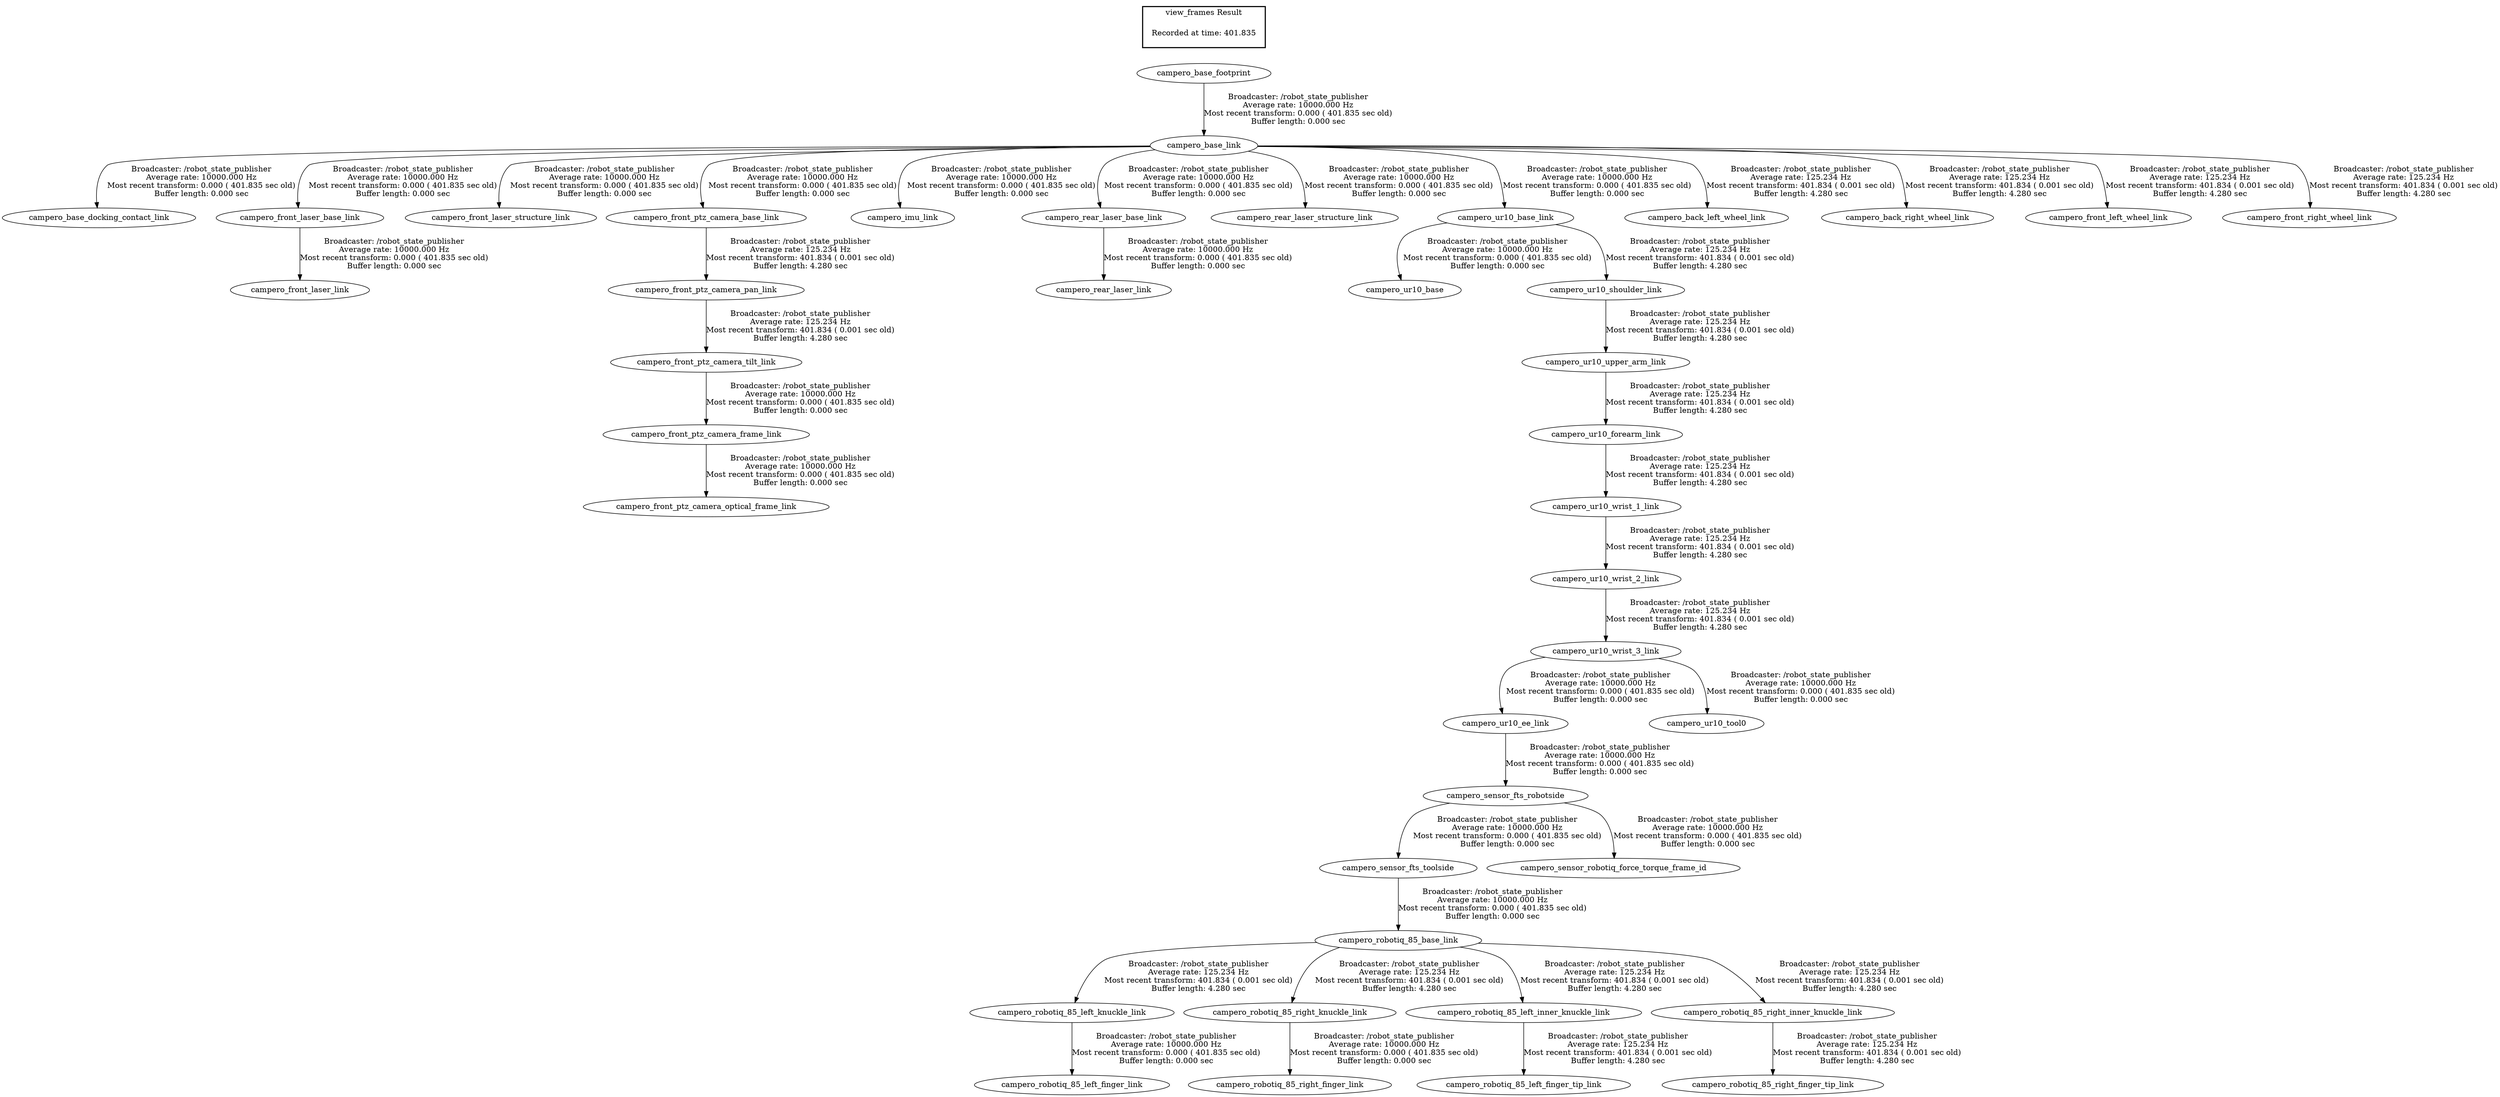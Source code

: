 digraph G {
"campero_base_link" -> "campero_base_docking_contact_link"[label="Broadcaster: /robot_state_publisher\nAverage rate: 10000.000 Hz\nMost recent transform: 0.000 ( 401.835 sec old)\nBuffer length: 0.000 sec\n"];
"campero_base_footprint" -> "campero_base_link"[label="Broadcaster: /robot_state_publisher\nAverage rate: 10000.000 Hz\nMost recent transform: 0.000 ( 401.835 sec old)\nBuffer length: 0.000 sec\n"];
"campero_base_link" -> "campero_front_laser_base_link"[label="Broadcaster: /robot_state_publisher\nAverage rate: 10000.000 Hz\nMost recent transform: 0.000 ( 401.835 sec old)\nBuffer length: 0.000 sec\n"];
"campero_front_laser_base_link" -> "campero_front_laser_link"[label="Broadcaster: /robot_state_publisher\nAverage rate: 10000.000 Hz\nMost recent transform: 0.000 ( 401.835 sec old)\nBuffer length: 0.000 sec\n"];
"campero_base_link" -> "campero_front_laser_structure_link"[label="Broadcaster: /robot_state_publisher\nAverage rate: 10000.000 Hz\nMost recent transform: 0.000 ( 401.835 sec old)\nBuffer length: 0.000 sec\n"];
"campero_front_ptz_camera_tilt_link" -> "campero_front_ptz_camera_frame_link"[label="Broadcaster: /robot_state_publisher\nAverage rate: 10000.000 Hz\nMost recent transform: 0.000 ( 401.835 sec old)\nBuffer length: 0.000 sec\n"];
"campero_front_ptz_camera_pan_link" -> "campero_front_ptz_camera_tilt_link"[label="Broadcaster: /robot_state_publisher\nAverage rate: 125.234 Hz\nMost recent transform: 401.834 ( 0.001 sec old)\nBuffer length: 4.280 sec\n"];
"campero_base_link" -> "campero_front_ptz_camera_base_link"[label="Broadcaster: /robot_state_publisher\nAverage rate: 10000.000 Hz\nMost recent transform: 0.000 ( 401.835 sec old)\nBuffer length: 0.000 sec\n"];
"campero_front_ptz_camera_frame_link" -> "campero_front_ptz_camera_optical_frame_link"[label="Broadcaster: /robot_state_publisher\nAverage rate: 10000.000 Hz\nMost recent transform: 0.000 ( 401.835 sec old)\nBuffer length: 0.000 sec\n"];
"campero_base_link" -> "campero_imu_link"[label="Broadcaster: /robot_state_publisher\nAverage rate: 10000.000 Hz\nMost recent transform: 0.000 ( 401.835 sec old)\nBuffer length: 0.000 sec\n"];
"campero_base_link" -> "campero_rear_laser_base_link"[label="Broadcaster: /robot_state_publisher\nAverage rate: 10000.000 Hz\nMost recent transform: 0.000 ( 401.835 sec old)\nBuffer length: 0.000 sec\n"];
"campero_rear_laser_base_link" -> "campero_rear_laser_link"[label="Broadcaster: /robot_state_publisher\nAverage rate: 10000.000 Hz\nMost recent transform: 0.000 ( 401.835 sec old)\nBuffer length: 0.000 sec\n"];
"campero_base_link" -> "campero_rear_laser_structure_link"[label="Broadcaster: /robot_state_publisher\nAverage rate: 10000.000 Hz\nMost recent transform: 0.000 ( 401.835 sec old)\nBuffer length: 0.000 sec\n"];
"campero_sensor_fts_toolside" -> "campero_robotiq_85_base_link"[label="Broadcaster: /robot_state_publisher\nAverage rate: 10000.000 Hz\nMost recent transform: 0.000 ( 401.835 sec old)\nBuffer length: 0.000 sec\n"];
"campero_sensor_fts_robotside" -> "campero_sensor_fts_toolside"[label="Broadcaster: /robot_state_publisher\nAverage rate: 10000.000 Hz\nMost recent transform: 0.000 ( 401.835 sec old)\nBuffer length: 0.000 sec\n"];
"campero_robotiq_85_left_knuckle_link" -> "campero_robotiq_85_left_finger_link"[label="Broadcaster: /robot_state_publisher\nAverage rate: 10000.000 Hz\nMost recent transform: 0.000 ( 401.835 sec old)\nBuffer length: 0.000 sec\n"];
"campero_robotiq_85_base_link" -> "campero_robotiq_85_left_knuckle_link"[label="Broadcaster: /robot_state_publisher\nAverage rate: 125.234 Hz\nMost recent transform: 401.834 ( 0.001 sec old)\nBuffer length: 4.280 sec\n"];
"campero_robotiq_85_right_knuckle_link" -> "campero_robotiq_85_right_finger_link"[label="Broadcaster: /robot_state_publisher\nAverage rate: 10000.000 Hz\nMost recent transform: 0.000 ( 401.835 sec old)\nBuffer length: 0.000 sec\n"];
"campero_robotiq_85_base_link" -> "campero_robotiq_85_right_knuckle_link"[label="Broadcaster: /robot_state_publisher\nAverage rate: 125.234 Hz\nMost recent transform: 401.834 ( 0.001 sec old)\nBuffer length: 4.280 sec\n"];
"campero_ur10_ee_link" -> "campero_sensor_fts_robotside"[label="Broadcaster: /robot_state_publisher\nAverage rate: 10000.000 Hz\nMost recent transform: 0.000 ( 401.835 sec old)\nBuffer length: 0.000 sec\n"];
"campero_ur10_wrist_3_link" -> "campero_ur10_ee_link"[label="Broadcaster: /robot_state_publisher\nAverage rate: 10000.000 Hz\nMost recent transform: 0.000 ( 401.835 sec old)\nBuffer length: 0.000 sec\n"];
"campero_sensor_fts_robotside" -> "campero_sensor_robotiq_force_torque_frame_id"[label="Broadcaster: /robot_state_publisher\nAverage rate: 10000.000 Hz\nMost recent transform: 0.000 ( 401.835 sec old)\nBuffer length: 0.000 sec\n"];
"campero_base_link" -> "campero_ur10_base_link"[label="Broadcaster: /robot_state_publisher\nAverage rate: 10000.000 Hz\nMost recent transform: 0.000 ( 401.835 sec old)\nBuffer length: 0.000 sec\n"];
"campero_ur10_base_link" -> "campero_ur10_base"[label="Broadcaster: /robot_state_publisher\nAverage rate: 10000.000 Hz\nMost recent transform: 0.000 ( 401.835 sec old)\nBuffer length: 0.000 sec\n"];
"campero_ur10_wrist_2_link" -> "campero_ur10_wrist_3_link"[label="Broadcaster: /robot_state_publisher\nAverage rate: 125.234 Hz\nMost recent transform: 401.834 ( 0.001 sec old)\nBuffer length: 4.280 sec\n"];
"campero_ur10_wrist_3_link" -> "campero_ur10_tool0"[label="Broadcaster: /robot_state_publisher\nAverage rate: 10000.000 Hz\nMost recent transform: 0.000 ( 401.835 sec old)\nBuffer length: 0.000 sec\n"];
"campero_base_link" -> "campero_back_left_wheel_link"[label="Broadcaster: /robot_state_publisher\nAverage rate: 125.234 Hz\nMost recent transform: 401.834 ( 0.001 sec old)\nBuffer length: 4.280 sec\n"];
"campero_base_link" -> "campero_back_right_wheel_link"[label="Broadcaster: /robot_state_publisher\nAverage rate: 125.234 Hz\nMost recent transform: 401.834 ( 0.001 sec old)\nBuffer length: 4.280 sec\n"];
"campero_base_link" -> "campero_front_left_wheel_link"[label="Broadcaster: /robot_state_publisher\nAverage rate: 125.234 Hz\nMost recent transform: 401.834 ( 0.001 sec old)\nBuffer length: 4.280 sec\n"];
"campero_front_ptz_camera_base_link" -> "campero_front_ptz_camera_pan_link"[label="Broadcaster: /robot_state_publisher\nAverage rate: 125.234 Hz\nMost recent transform: 401.834 ( 0.001 sec old)\nBuffer length: 4.280 sec\n"];
"campero_base_link" -> "campero_front_right_wheel_link"[label="Broadcaster: /robot_state_publisher\nAverage rate: 125.234 Hz\nMost recent transform: 401.834 ( 0.001 sec old)\nBuffer length: 4.280 sec\n"];
"campero_robotiq_85_left_inner_knuckle_link" -> "campero_robotiq_85_left_finger_tip_link"[label="Broadcaster: /robot_state_publisher\nAverage rate: 125.234 Hz\nMost recent transform: 401.834 ( 0.001 sec old)\nBuffer length: 4.280 sec\n"];
"campero_robotiq_85_base_link" -> "campero_robotiq_85_left_inner_knuckle_link"[label="Broadcaster: /robot_state_publisher\nAverage rate: 125.234 Hz\nMost recent transform: 401.834 ( 0.001 sec old)\nBuffer length: 4.280 sec\n"];
"campero_robotiq_85_right_inner_knuckle_link" -> "campero_robotiq_85_right_finger_tip_link"[label="Broadcaster: /robot_state_publisher\nAverage rate: 125.234 Hz\nMost recent transform: 401.834 ( 0.001 sec old)\nBuffer length: 4.280 sec\n"];
"campero_robotiq_85_base_link" -> "campero_robotiq_85_right_inner_knuckle_link"[label="Broadcaster: /robot_state_publisher\nAverage rate: 125.234 Hz\nMost recent transform: 401.834 ( 0.001 sec old)\nBuffer length: 4.280 sec\n"];
"campero_ur10_upper_arm_link" -> "campero_ur10_forearm_link"[label="Broadcaster: /robot_state_publisher\nAverage rate: 125.234 Hz\nMost recent transform: 401.834 ( 0.001 sec old)\nBuffer length: 4.280 sec\n"];
"campero_ur10_shoulder_link" -> "campero_ur10_upper_arm_link"[label="Broadcaster: /robot_state_publisher\nAverage rate: 125.234 Hz\nMost recent transform: 401.834 ( 0.001 sec old)\nBuffer length: 4.280 sec\n"];
"campero_ur10_base_link" -> "campero_ur10_shoulder_link"[label="Broadcaster: /robot_state_publisher\nAverage rate: 125.234 Hz\nMost recent transform: 401.834 ( 0.001 sec old)\nBuffer length: 4.280 sec\n"];
"campero_ur10_forearm_link" -> "campero_ur10_wrist_1_link"[label="Broadcaster: /robot_state_publisher\nAverage rate: 125.234 Hz\nMost recent transform: 401.834 ( 0.001 sec old)\nBuffer length: 4.280 sec\n"];
"campero_ur10_wrist_1_link" -> "campero_ur10_wrist_2_link"[label="Broadcaster: /robot_state_publisher\nAverage rate: 125.234 Hz\nMost recent transform: 401.834 ( 0.001 sec old)\nBuffer length: 4.280 sec\n"];
edge [style=invis];
 subgraph cluster_legend { style=bold; color=black; label ="view_frames Result";
"Recorded at time: 401.835"[ shape=plaintext ] ;
 }->"campero_base_footprint";
}